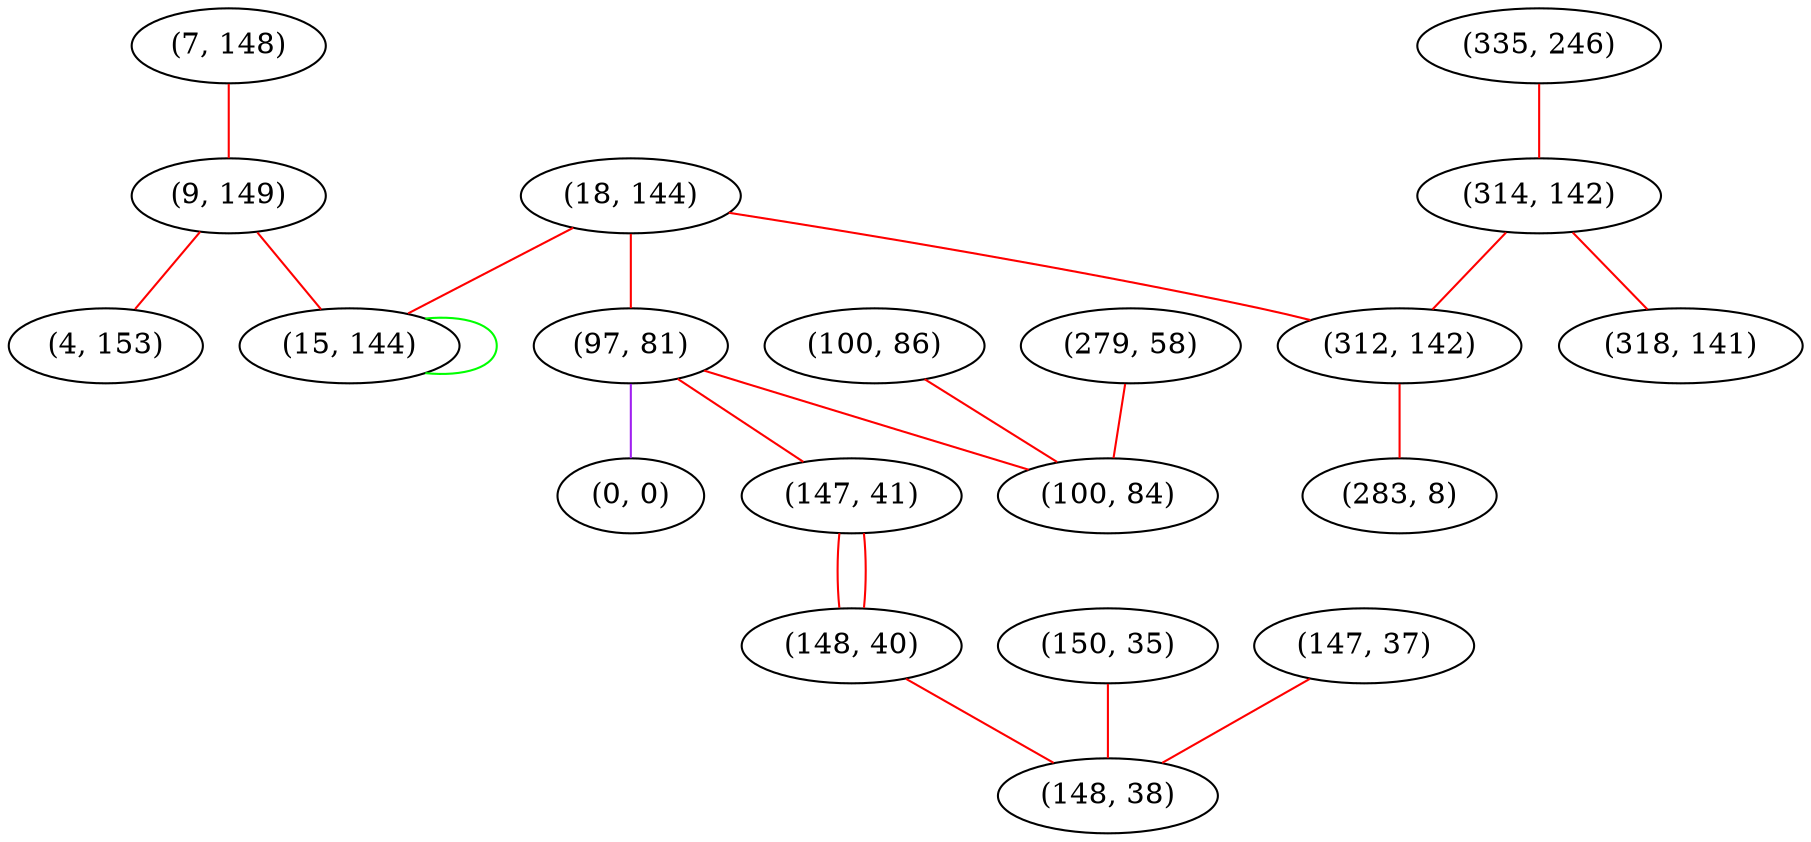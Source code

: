 graph "" {
"(7, 148)";
"(150, 35)";
"(335, 246)";
"(314, 142)";
"(18, 144)";
"(9, 149)";
"(97, 81)";
"(0, 0)";
"(147, 37)";
"(312, 142)";
"(147, 41)";
"(4, 153)";
"(100, 86)";
"(279, 58)";
"(148, 40)";
"(283, 8)";
"(100, 84)";
"(15, 144)";
"(318, 141)";
"(148, 38)";
"(7, 148)" -- "(9, 149)"  [color=red, key=0, weight=1];
"(150, 35)" -- "(148, 38)"  [color=red, key=0, weight=1];
"(335, 246)" -- "(314, 142)"  [color=red, key=0, weight=1];
"(314, 142)" -- "(312, 142)"  [color=red, key=0, weight=1];
"(314, 142)" -- "(318, 141)"  [color=red, key=0, weight=1];
"(18, 144)" -- "(312, 142)"  [color=red, key=0, weight=1];
"(18, 144)" -- "(15, 144)"  [color=red, key=0, weight=1];
"(18, 144)" -- "(97, 81)"  [color=red, key=0, weight=1];
"(9, 149)" -- "(15, 144)"  [color=red, key=0, weight=1];
"(9, 149)" -- "(4, 153)"  [color=red, key=0, weight=1];
"(97, 81)" -- "(147, 41)"  [color=red, key=0, weight=1];
"(97, 81)" -- "(100, 84)"  [color=red, key=0, weight=1];
"(97, 81)" -- "(0, 0)"  [color=purple, key=0, weight=4];
"(147, 37)" -- "(148, 38)"  [color=red, key=0, weight=1];
"(312, 142)" -- "(283, 8)"  [color=red, key=0, weight=1];
"(147, 41)" -- "(148, 40)"  [color=red, key=0, weight=1];
"(147, 41)" -- "(148, 40)"  [color=red, key=1, weight=1];
"(100, 86)" -- "(100, 84)"  [color=red, key=0, weight=1];
"(279, 58)" -- "(100, 84)"  [color=red, key=0, weight=1];
"(148, 40)" -- "(148, 38)"  [color=red, key=0, weight=1];
"(15, 144)" -- "(15, 144)"  [color=green, key=0, weight=2];
}
